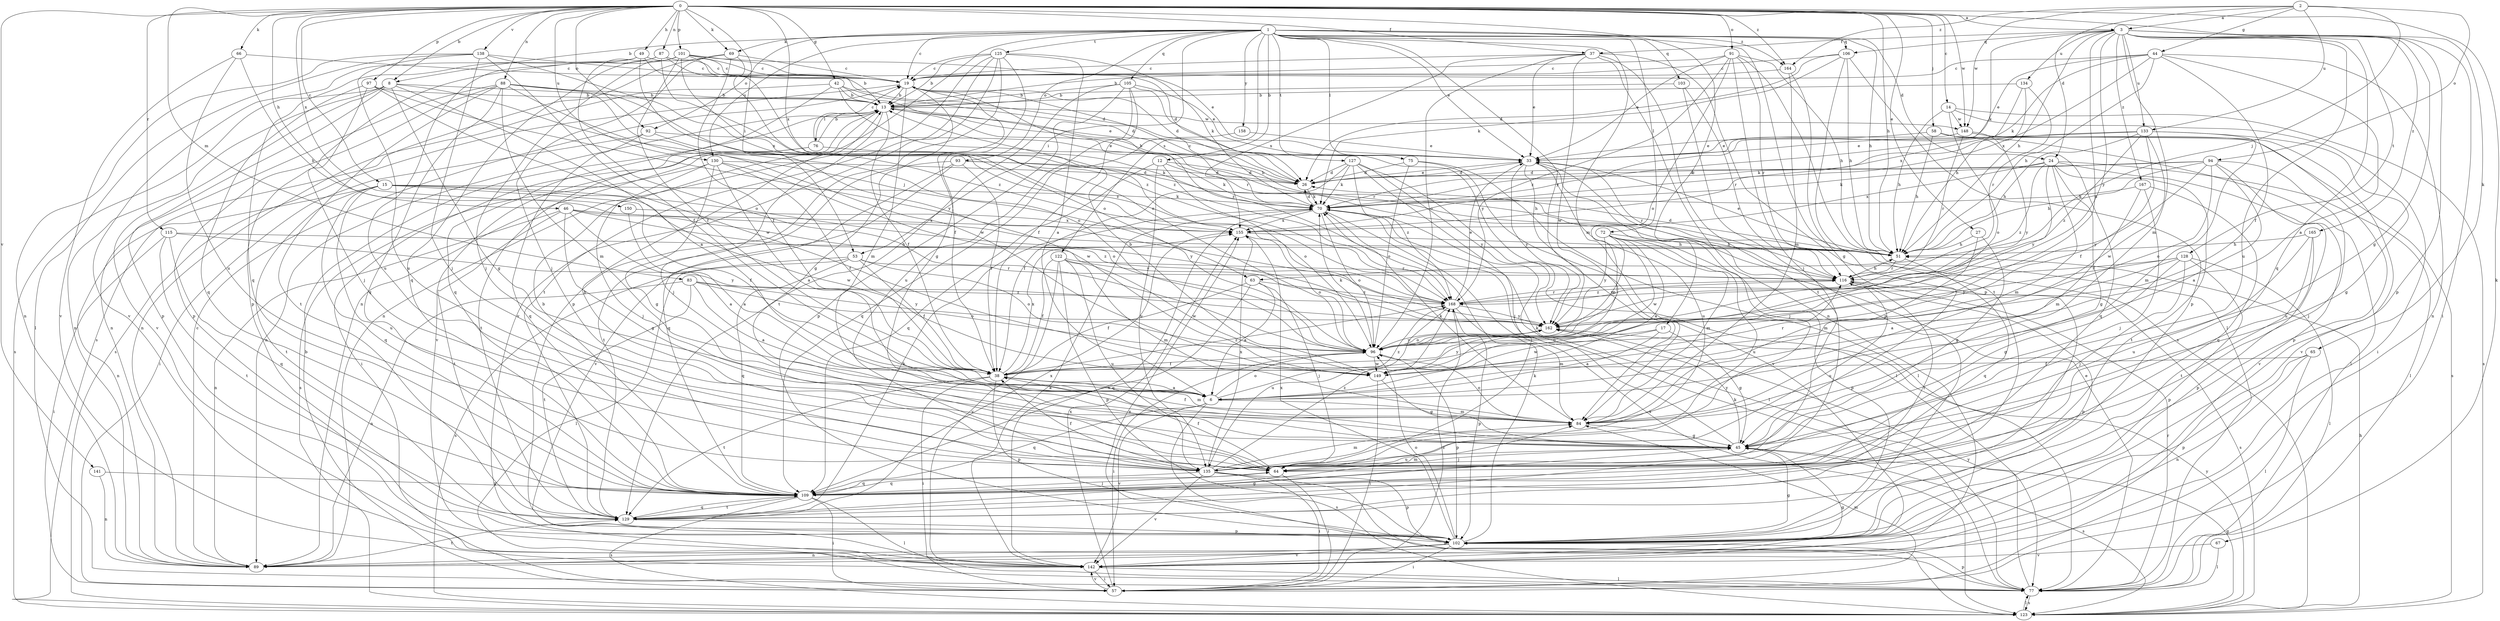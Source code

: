 strict digraph  {
0;
1;
2;
3;
6;
8;
12;
13;
14;
15;
17;
19;
24;
26;
27;
33;
37;
38;
42;
44;
45;
46;
49;
51;
53;
57;
58;
63;
64;
65;
66;
67;
69;
70;
72;
75;
76;
77;
83;
84;
87;
88;
89;
91;
92;
93;
94;
96;
97;
101;
102;
103;
105;
106;
109;
115;
116;
122;
123;
125;
127;
128;
129;
130;
133;
134;
135;
138;
141;
142;
148;
149;
150;
155;
158;
162;
164;
165;
167;
168;
0 -> 3  [label=a];
0 -> 8  [label=b];
0 -> 14  [label=c];
0 -> 15  [label=c];
0 -> 17  [label=c];
0 -> 27  [label=e];
0 -> 37  [label=f];
0 -> 42  [label=g];
0 -> 46  [label=h];
0 -> 49  [label=h];
0 -> 51  [label=h];
0 -> 53  [label=i];
0 -> 58  [label=j];
0 -> 65  [label=k];
0 -> 66  [label=k];
0 -> 67  [label=k];
0 -> 69  [label=k];
0 -> 83  [label=m];
0 -> 87  [label=n];
0 -> 88  [label=n];
0 -> 91  [label=o];
0 -> 92  [label=o];
0 -> 97  [label=p];
0 -> 101  [label=p];
0 -> 115  [label=r];
0 -> 130  [label=u];
0 -> 138  [label=v];
0 -> 141  [label=v];
0 -> 148  [label=w];
0 -> 150  [label=x];
0 -> 155  [label=x];
0 -> 164  [label=z];
1 -> 8  [label=b];
1 -> 12  [label=b];
1 -> 19  [label=c];
1 -> 24  [label=d];
1 -> 33  [label=e];
1 -> 51  [label=h];
1 -> 53  [label=i];
1 -> 69  [label=k];
1 -> 72  [label=l];
1 -> 75  [label=l];
1 -> 84  [label=m];
1 -> 89  [label=n];
1 -> 92  [label=o];
1 -> 93  [label=o];
1 -> 102  [label=p];
1 -> 103  [label=q];
1 -> 105  [label=q];
1 -> 106  [label=q];
1 -> 122  [label=s];
1 -> 125  [label=t];
1 -> 127  [label=t];
1 -> 130  [label=u];
1 -> 158  [label=y];
1 -> 162  [label=y];
1 -> 164  [label=z];
2 -> 3  [label=a];
2 -> 24  [label=d];
2 -> 44  [label=g];
2 -> 63  [label=j];
2 -> 94  [label=o];
2 -> 133  [label=u];
2 -> 148  [label=w];
2 -> 164  [label=z];
3 -> 37  [label=f];
3 -> 45  [label=g];
3 -> 51  [label=h];
3 -> 57  [label=i];
3 -> 70  [label=k];
3 -> 84  [label=m];
3 -> 96  [label=o];
3 -> 102  [label=p];
3 -> 106  [label=q];
3 -> 109  [label=q];
3 -> 128  [label=t];
3 -> 133  [label=u];
3 -> 134  [label=u];
3 -> 135  [label=u];
3 -> 162  [label=y];
3 -> 165  [label=z];
3 -> 167  [label=z];
6 -> 84  [label=m];
6 -> 96  [label=o];
6 -> 109  [label=q];
6 -> 123  [label=s];
6 -> 142  [label=v];
6 -> 168  [label=z];
8 -> 6  [label=a];
8 -> 13  [label=b];
8 -> 45  [label=g];
8 -> 63  [label=j];
8 -> 89  [label=n];
8 -> 102  [label=p];
8 -> 123  [label=s];
8 -> 142  [label=v];
12 -> 26  [label=d];
12 -> 70  [label=k];
12 -> 96  [label=o];
12 -> 109  [label=q];
12 -> 135  [label=u];
13 -> 33  [label=e];
13 -> 38  [label=f];
13 -> 64  [label=j];
13 -> 76  [label=l];
13 -> 89  [label=n];
13 -> 116  [label=r];
13 -> 142  [label=v];
13 -> 148  [label=w];
14 -> 51  [label=h];
14 -> 57  [label=i];
14 -> 96  [label=o];
14 -> 123  [label=s];
14 -> 148  [label=w];
15 -> 38  [label=f];
15 -> 70  [label=k];
15 -> 89  [label=n];
15 -> 109  [label=q];
15 -> 129  [label=t];
15 -> 135  [label=u];
15 -> 149  [label=w];
15 -> 162  [label=y];
17 -> 6  [label=a];
17 -> 45  [label=g];
17 -> 96  [label=o];
17 -> 149  [label=w];
19 -> 13  [label=b];
19 -> 26  [label=d];
19 -> 38  [label=f];
19 -> 45  [label=g];
19 -> 84  [label=m];
19 -> 123  [label=s];
19 -> 168  [label=z];
24 -> 26  [label=d];
24 -> 45  [label=g];
24 -> 77  [label=l];
24 -> 84  [label=m];
24 -> 129  [label=t];
24 -> 142  [label=v];
24 -> 155  [label=x];
24 -> 162  [label=y];
24 -> 168  [label=z];
26 -> 13  [label=b];
26 -> 33  [label=e];
26 -> 70  [label=k];
27 -> 45  [label=g];
27 -> 51  [label=h];
27 -> 84  [label=m];
33 -> 26  [label=d];
33 -> 64  [label=j];
33 -> 84  [label=m];
33 -> 116  [label=r];
33 -> 135  [label=u];
33 -> 162  [label=y];
37 -> 19  [label=c];
37 -> 33  [label=e];
37 -> 89  [label=n];
37 -> 96  [label=o];
37 -> 123  [label=s];
37 -> 129  [label=t];
37 -> 149  [label=w];
37 -> 155  [label=x];
38 -> 6  [label=a];
38 -> 57  [label=i];
38 -> 84  [label=m];
38 -> 102  [label=p];
38 -> 129  [label=t];
38 -> 155  [label=x];
38 -> 168  [label=z];
42 -> 13  [label=b];
42 -> 26  [label=d];
42 -> 51  [label=h];
42 -> 89  [label=n];
42 -> 109  [label=q];
42 -> 116  [label=r];
44 -> 6  [label=a];
44 -> 19  [label=c];
44 -> 33  [label=e];
44 -> 38  [label=f];
44 -> 51  [label=h];
44 -> 70  [label=k];
44 -> 89  [label=n];
44 -> 155  [label=x];
45 -> 64  [label=j];
45 -> 70  [label=k];
45 -> 123  [label=s];
45 -> 135  [label=u];
45 -> 162  [label=y];
46 -> 6  [label=a];
46 -> 45  [label=g];
46 -> 89  [label=n];
46 -> 129  [label=t];
46 -> 155  [label=x];
46 -> 162  [label=y];
46 -> 168  [label=z];
49 -> 19  [label=c];
49 -> 26  [label=d];
49 -> 109  [label=q];
49 -> 142  [label=v];
49 -> 168  [label=z];
51 -> 26  [label=d];
51 -> 33  [label=e];
51 -> 109  [label=q];
51 -> 116  [label=r];
53 -> 38  [label=f];
53 -> 77  [label=l];
53 -> 96  [label=o];
53 -> 109  [label=q];
53 -> 116  [label=r];
53 -> 123  [label=s];
57 -> 13  [label=b];
57 -> 84  [label=m];
57 -> 142  [label=v];
57 -> 155  [label=x];
57 -> 168  [label=z];
58 -> 33  [label=e];
58 -> 51  [label=h];
58 -> 77  [label=l];
58 -> 109  [label=q];
58 -> 123  [label=s];
63 -> 6  [label=a];
63 -> 38  [label=f];
63 -> 64  [label=j];
63 -> 109  [label=q];
63 -> 168  [label=z];
64 -> 38  [label=f];
64 -> 57  [label=i];
64 -> 109  [label=q];
65 -> 38  [label=f];
65 -> 77  [label=l];
65 -> 89  [label=n];
65 -> 102  [label=p];
66 -> 19  [label=c];
66 -> 51  [label=h];
66 -> 135  [label=u];
66 -> 142  [label=v];
67 -> 77  [label=l];
67 -> 142  [label=v];
69 -> 19  [label=c];
69 -> 38  [label=f];
69 -> 64  [label=j];
69 -> 96  [label=o];
69 -> 123  [label=s];
70 -> 19  [label=c];
70 -> 26  [label=d];
70 -> 77  [label=l];
70 -> 96  [label=o];
70 -> 123  [label=s];
70 -> 142  [label=v];
70 -> 155  [label=x];
72 -> 6  [label=a];
72 -> 51  [label=h];
72 -> 84  [label=m];
72 -> 96  [label=o];
72 -> 102  [label=p];
72 -> 135  [label=u];
72 -> 149  [label=w];
72 -> 162  [label=y];
75 -> 26  [label=d];
75 -> 77  [label=l];
75 -> 96  [label=o];
75 -> 142  [label=v];
76 -> 13  [label=b];
76 -> 19  [label=c];
76 -> 57  [label=i];
76 -> 70  [label=k];
76 -> 129  [label=t];
77 -> 33  [label=e];
77 -> 70  [label=k];
77 -> 102  [label=p];
77 -> 116  [label=r];
77 -> 123  [label=s];
77 -> 155  [label=x];
77 -> 162  [label=y];
83 -> 6  [label=a];
83 -> 89  [label=n];
83 -> 96  [label=o];
83 -> 129  [label=t];
83 -> 162  [label=y];
83 -> 168  [label=z];
84 -> 38  [label=f];
84 -> 45  [label=g];
84 -> 70  [label=k];
84 -> 96  [label=o];
87 -> 13  [label=b];
87 -> 19  [label=c];
87 -> 96  [label=o];
87 -> 135  [label=u];
87 -> 168  [label=z];
88 -> 13  [label=b];
88 -> 84  [label=m];
88 -> 89  [label=n];
88 -> 96  [label=o];
88 -> 102  [label=p];
88 -> 109  [label=q];
88 -> 129  [label=t];
88 -> 149  [label=w];
88 -> 168  [label=z];
89 -> 19  [label=c];
89 -> 129  [label=t];
91 -> 19  [label=c];
91 -> 33  [label=e];
91 -> 51  [label=h];
91 -> 64  [label=j];
91 -> 77  [label=l];
91 -> 96  [label=o];
91 -> 116  [label=r];
91 -> 168  [label=z];
92 -> 33  [label=e];
92 -> 57  [label=i];
92 -> 109  [label=q];
92 -> 149  [label=w];
93 -> 26  [label=d];
93 -> 38  [label=f];
93 -> 51  [label=h];
93 -> 109  [label=q];
93 -> 129  [label=t];
93 -> 142  [label=v];
94 -> 6  [label=a];
94 -> 26  [label=d];
94 -> 51  [label=h];
94 -> 64  [label=j];
94 -> 70  [label=k];
94 -> 96  [label=o];
94 -> 135  [label=u];
94 -> 162  [label=y];
96 -> 38  [label=f];
96 -> 57  [label=i];
96 -> 70  [label=k];
96 -> 102  [label=p];
96 -> 149  [label=w];
96 -> 162  [label=y];
97 -> 13  [label=b];
97 -> 64  [label=j];
97 -> 109  [label=q];
97 -> 149  [label=w];
97 -> 162  [label=y];
101 -> 19  [label=c];
101 -> 26  [label=d];
101 -> 33  [label=e];
101 -> 38  [label=f];
101 -> 64  [label=j];
101 -> 96  [label=o];
101 -> 102  [label=p];
101 -> 109  [label=q];
101 -> 168  [label=z];
102 -> 45  [label=g];
102 -> 57  [label=i];
102 -> 70  [label=k];
102 -> 89  [label=n];
102 -> 96  [label=o];
102 -> 142  [label=v];
102 -> 155  [label=x];
103 -> 13  [label=b];
103 -> 102  [label=p];
103 -> 116  [label=r];
105 -> 13  [label=b];
105 -> 33  [label=e];
105 -> 38  [label=f];
105 -> 102  [label=p];
105 -> 129  [label=t];
105 -> 135  [label=u];
105 -> 162  [label=y];
106 -> 19  [label=c];
106 -> 26  [label=d];
106 -> 51  [label=h];
106 -> 70  [label=k];
106 -> 102  [label=p];
106 -> 129  [label=t];
109 -> 13  [label=b];
109 -> 57  [label=i];
109 -> 64  [label=j];
109 -> 77  [label=l];
109 -> 84  [label=m];
109 -> 116  [label=r];
109 -> 123  [label=s];
109 -> 129  [label=t];
115 -> 51  [label=h];
115 -> 57  [label=i];
115 -> 109  [label=q];
115 -> 129  [label=t];
115 -> 162  [label=y];
116 -> 51  [label=h];
116 -> 102  [label=p];
116 -> 123  [label=s];
116 -> 135  [label=u];
116 -> 168  [label=z];
122 -> 38  [label=f];
122 -> 84  [label=m];
122 -> 102  [label=p];
122 -> 116  [label=r];
122 -> 135  [label=u];
122 -> 142  [label=v];
122 -> 149  [label=w];
123 -> 45  [label=g];
123 -> 51  [label=h];
123 -> 77  [label=l];
123 -> 162  [label=y];
125 -> 6  [label=a];
125 -> 13  [label=b];
125 -> 19  [label=c];
125 -> 45  [label=g];
125 -> 70  [label=k];
125 -> 89  [label=n];
125 -> 102  [label=p];
125 -> 129  [label=t];
125 -> 142  [label=v];
127 -> 26  [label=d];
127 -> 38  [label=f];
127 -> 64  [label=j];
127 -> 70  [label=k];
127 -> 77  [label=l];
127 -> 162  [label=y];
127 -> 168  [label=z];
128 -> 6  [label=a];
128 -> 45  [label=g];
128 -> 64  [label=j];
128 -> 77  [label=l];
128 -> 102  [label=p];
128 -> 116  [label=r];
128 -> 162  [label=y];
129 -> 45  [label=g];
129 -> 70  [label=k];
129 -> 102  [label=p];
129 -> 109  [label=q];
129 -> 155  [label=x];
130 -> 6  [label=a];
130 -> 26  [label=d];
130 -> 38  [label=f];
130 -> 45  [label=g];
130 -> 64  [label=j];
130 -> 96  [label=o];
130 -> 123  [label=s];
133 -> 33  [label=e];
133 -> 38  [label=f];
133 -> 45  [label=g];
133 -> 51  [label=h];
133 -> 70  [label=k];
133 -> 84  [label=m];
133 -> 149  [label=w];
133 -> 168  [label=z];
134 -> 13  [label=b];
134 -> 51  [label=h];
134 -> 116  [label=r];
134 -> 155  [label=x];
135 -> 13  [label=b];
135 -> 38  [label=f];
135 -> 57  [label=i];
135 -> 84  [label=m];
135 -> 102  [label=p];
135 -> 109  [label=q];
135 -> 123  [label=s];
135 -> 142  [label=v];
135 -> 155  [label=x];
135 -> 168  [label=z];
138 -> 19  [label=c];
138 -> 38  [label=f];
138 -> 64  [label=j];
138 -> 77  [label=l];
138 -> 89  [label=n];
138 -> 135  [label=u];
138 -> 155  [label=x];
141 -> 89  [label=n];
141 -> 109  [label=q];
142 -> 45  [label=g];
142 -> 57  [label=i];
142 -> 70  [label=k];
142 -> 77  [label=l];
148 -> 33  [label=e];
148 -> 102  [label=p];
148 -> 116  [label=r];
148 -> 142  [label=v];
148 -> 162  [label=y];
149 -> 13  [label=b];
149 -> 45  [label=g];
149 -> 57  [label=i];
149 -> 116  [label=r];
149 -> 162  [label=y];
150 -> 6  [label=a];
150 -> 155  [label=x];
155 -> 51  [label=h];
155 -> 96  [label=o];
158 -> 33  [label=e];
158 -> 109  [label=q];
162 -> 96  [label=o];
164 -> 13  [label=b];
164 -> 45  [label=g];
164 -> 84  [label=m];
165 -> 51  [label=h];
165 -> 102  [label=p];
165 -> 129  [label=t];
165 -> 135  [label=u];
167 -> 64  [label=j];
167 -> 70  [label=k];
167 -> 84  [label=m];
167 -> 109  [label=q];
168 -> 33  [label=e];
168 -> 84  [label=m];
168 -> 102  [label=p];
168 -> 116  [label=r];
168 -> 135  [label=u];
168 -> 162  [label=y];
}

